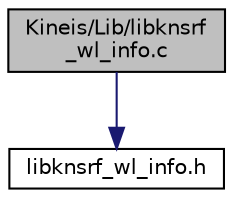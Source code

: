 digraph "Kineis/Lib/libknsrf_wl_info.c"
{
 // INTERACTIVE_SVG=YES
 // LATEX_PDF_SIZE
  edge [fontname="Helvetica",fontsize="10",labelfontname="Helvetica",labelfontsize="10"];
  node [fontname="Helvetica",fontsize="10",shape=record];
  Node1 [label="Kineis/Lib/libknsrf\l_wl_info.c",height=0.2,width=0.4,color="black", fillcolor="grey75", style="filled", fontcolor="black",tooltip=" "];
  Node1 -> Node2 [color="midnightblue",fontsize="10",style="solid",fontname="Helvetica"];
  Node2 [label="libknsrf_wl_info.h",height=0.2,width=0.4,color="black", fillcolor="white", style="filled",URL="$dc/ddf/libknsrf__wl__info_8h.html",tooltip=" "];
}
